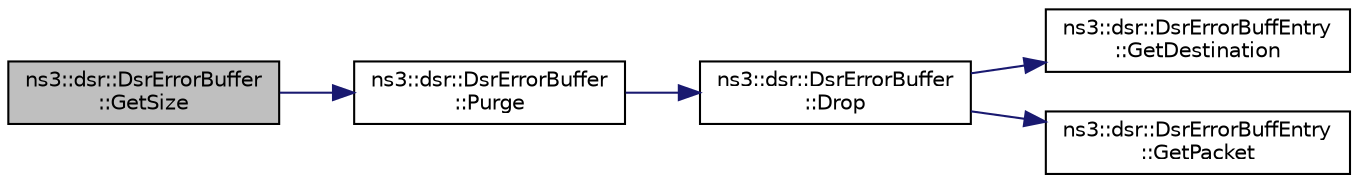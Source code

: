 digraph "ns3::dsr::DsrErrorBuffer::GetSize"
{
 // LATEX_PDF_SIZE
  edge [fontname="Helvetica",fontsize="10",labelfontname="Helvetica",labelfontsize="10"];
  node [fontname="Helvetica",fontsize="10",shape=record];
  rankdir="LR";
  Node1 [label="ns3::dsr::DsrErrorBuffer\l::GetSize",height=0.2,width=0.4,color="black", fillcolor="grey75", style="filled", fontcolor="black",tooltip="Returns the number of entries in the queue."];
  Node1 -> Node2 [color="midnightblue",fontsize="10",style="solid",fontname="Helvetica"];
  Node2 [label="ns3::dsr::DsrErrorBuffer\l::Purge",height=0.2,width=0.4,color="black", fillcolor="white", style="filled",URL="$classns3_1_1dsr_1_1_dsr_error_buffer.html#af17a503d0ee7256061f4b09b7518293e",tooltip="Remove all expired entries."];
  Node2 -> Node3 [color="midnightblue",fontsize="10",style="solid",fontname="Helvetica"];
  Node3 [label="ns3::dsr::DsrErrorBuffer\l::Drop",height=0.2,width=0.4,color="black", fillcolor="white", style="filled",URL="$classns3_1_1dsr_1_1_dsr_error_buffer.html#ae3d652471c13c24c6a333718c1b917a5",tooltip="Notify that packet is dropped from queue by timeout."];
  Node3 -> Node4 [color="midnightblue",fontsize="10",style="solid",fontname="Helvetica"];
  Node4 [label="ns3::dsr::DsrErrorBuffEntry\l::GetDestination",height=0.2,width=0.4,color="black", fillcolor="white", style="filled",URL="$classns3_1_1dsr_1_1_dsr_error_buff_entry.html#ad94e26e169b0b6a0b42522785945f1cc",tooltip="Get destination address."];
  Node3 -> Node5 [color="midnightblue",fontsize="10",style="solid",fontname="Helvetica"];
  Node5 [label="ns3::dsr::DsrErrorBuffEntry\l::GetPacket",height=0.2,width=0.4,color="black", fillcolor="white", style="filled",URL="$classns3_1_1dsr_1_1_dsr_error_buff_entry.html#ab4316500f8a208d94bfd86cbeb3698f4",tooltip="Get packet from entry."];
}

